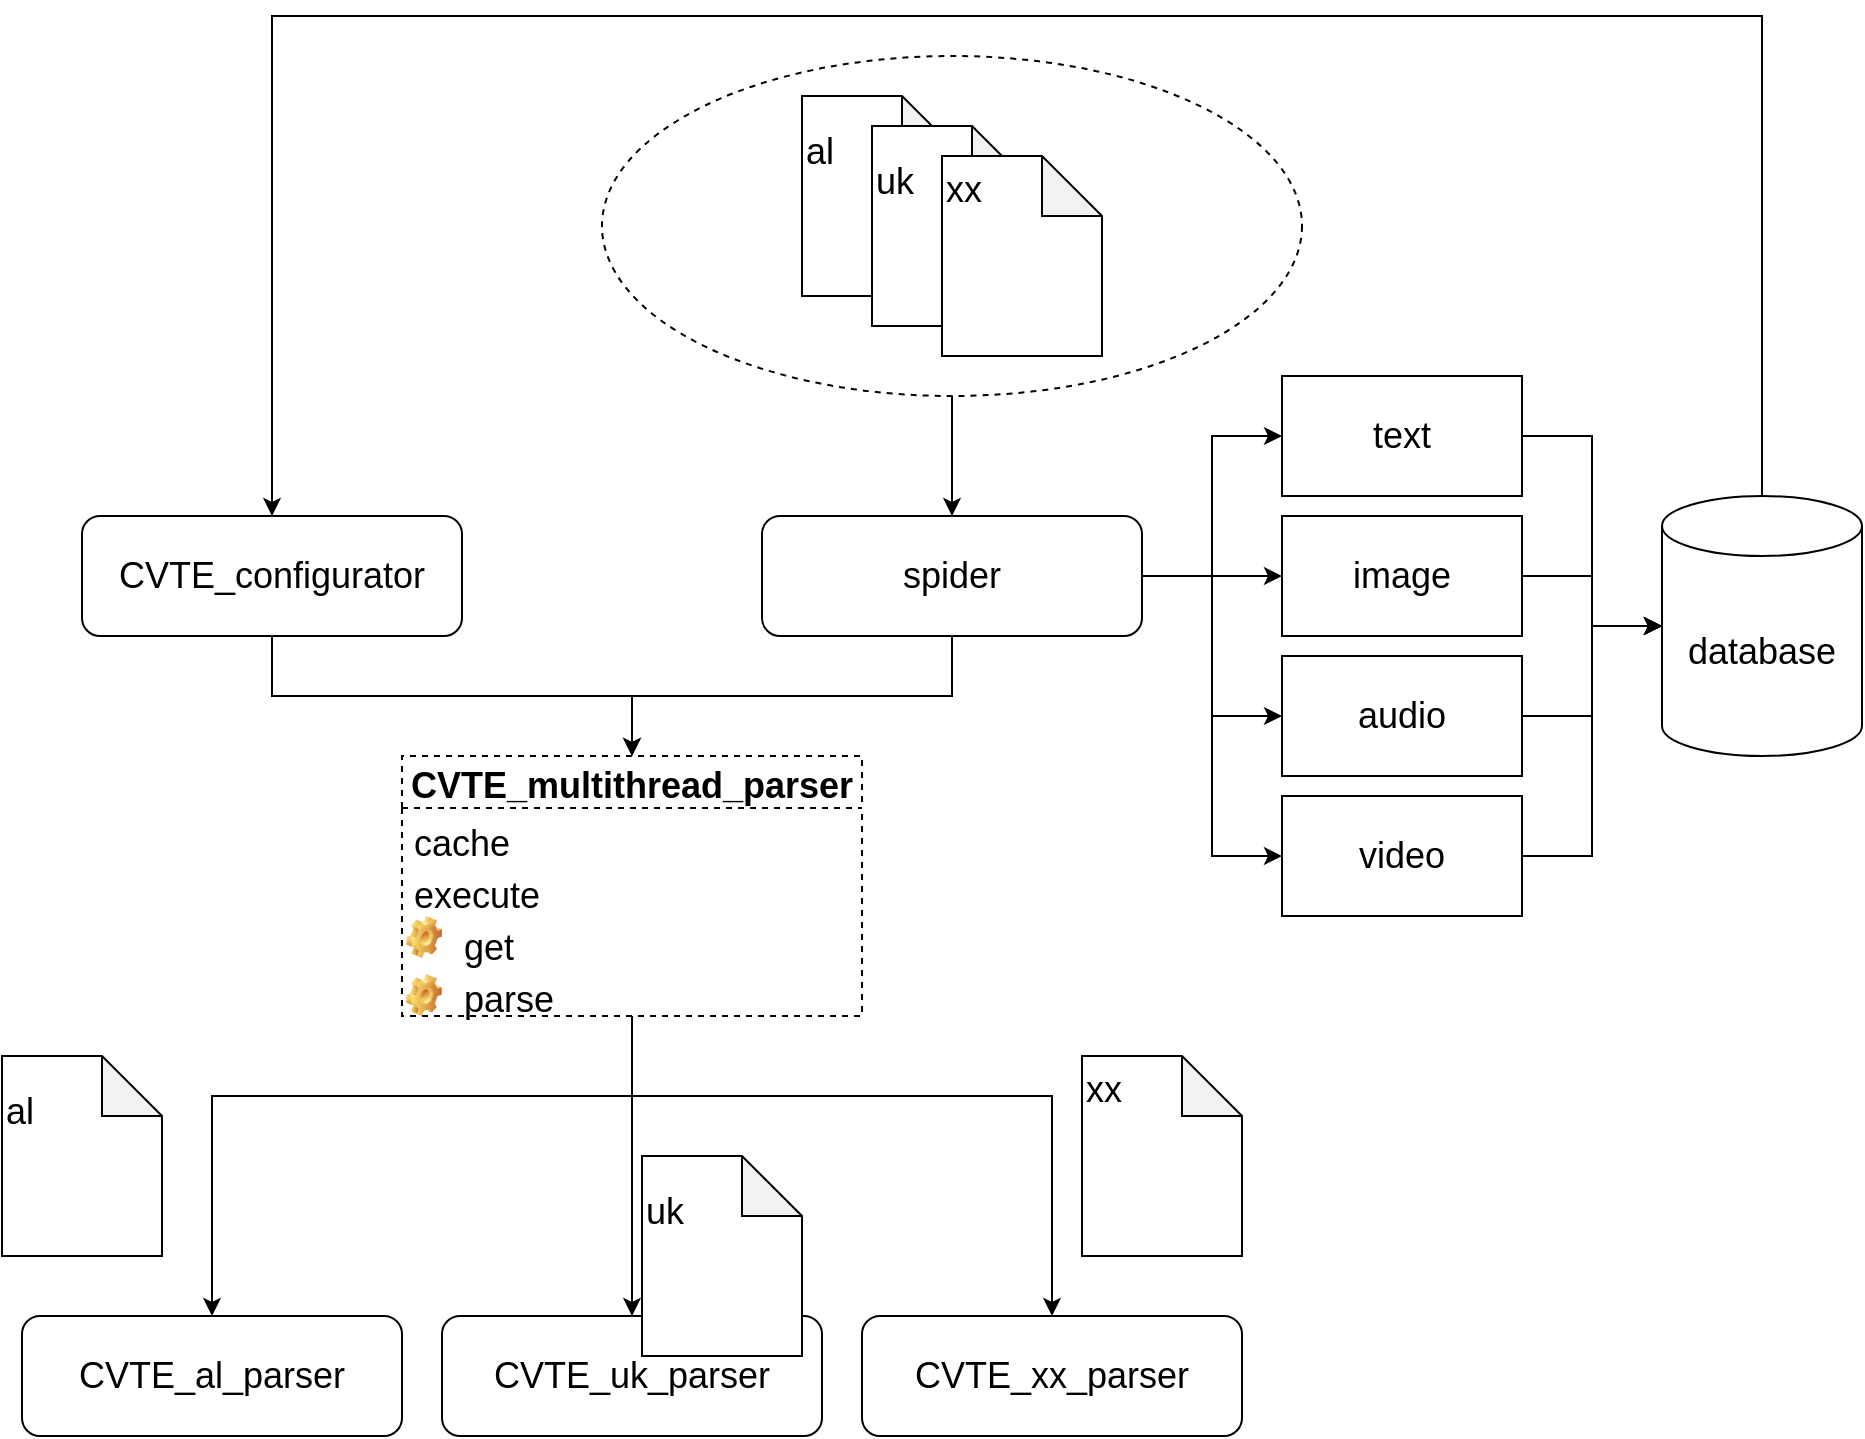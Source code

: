 <mxfile version="14.7.3" type="github">
  <diagram name="Page-1" id="74e2e168-ea6b-b213-b513-2b3c1d86103e">
    <mxGraphModel dx="1783" dy="159" grid="0" gridSize="10" guides="1" tooltips="1" connect="1" arrows="1" fold="1" page="1" pageScale="1" pageWidth="1100" pageHeight="850" background="none" math="0" shadow="0">
      <root>
        <mxCell id="0" />
        <mxCell id="1" parent="0" />
        <mxCell id="yfDyq0QKi9lULiQapg4m-26" value="" style="ellipse;whiteSpace=wrap;html=1;fillColor=none;dashed=1;fontSize=18;" parent="1" vertex="1">
          <mxGeometry x="430" y="890" width="350" height="170" as="geometry" />
        </mxCell>
        <mxCell id="yfDyq0QKi9lULiQapg4m-55" style="edgeStyle=orthogonalEdgeStyle;rounded=0;orthogonalLoop=1;jettySize=auto;html=1;exitX=0.5;exitY=1;exitDx=0;exitDy=0;entryX=0.5;entryY=0;entryDx=0;entryDy=0;fontSize=18;" parent="1" source="yfDyq0QKi9lULiQapg4m-2" target="yfDyq0QKi9lULiQapg4m-42" edge="1">
          <mxGeometry relative="1" as="geometry" />
        </mxCell>
        <mxCell id="yfDyq0QKi9lULiQapg4m-2" value="CVTE_configurator" style="rounded=1;whiteSpace=wrap;html=1;fontSize=18;" parent="1" vertex="1">
          <mxGeometry x="170" y="1120" width="190" height="60" as="geometry" />
        </mxCell>
        <mxCell id="yfDyq0QKi9lULiQapg4m-13" style="edgeStyle=orthogonalEdgeStyle;rounded=0;orthogonalLoop=1;jettySize=auto;html=1;exitX=1;exitY=0.5;exitDx=0;exitDy=0;entryX=0;entryY=0.5;entryDx=0;entryDy=0;fontSize=18;" parent="1" source="yfDyq0QKi9lULiQapg4m-3" target="yfDyq0QKi9lULiQapg4m-8" edge="1">
          <mxGeometry relative="1" as="geometry" />
        </mxCell>
        <mxCell id="yfDyq0QKi9lULiQapg4m-14" style="edgeStyle=orthogonalEdgeStyle;rounded=0;orthogonalLoop=1;jettySize=auto;html=1;exitX=1;exitY=0.5;exitDx=0;exitDy=0;entryX=0;entryY=0.5;entryDx=0;entryDy=0;fontSize=18;" parent="1" source="yfDyq0QKi9lULiQapg4m-3" target="yfDyq0QKi9lULiQapg4m-10" edge="1">
          <mxGeometry relative="1" as="geometry" />
        </mxCell>
        <mxCell id="yfDyq0QKi9lULiQapg4m-15" style="edgeStyle=orthogonalEdgeStyle;rounded=0;orthogonalLoop=1;jettySize=auto;html=1;exitX=1;exitY=0.5;exitDx=0;exitDy=0;entryX=0;entryY=0.5;entryDx=0;entryDy=0;fontSize=18;" parent="1" source="yfDyq0QKi9lULiQapg4m-3" target="yfDyq0QKi9lULiQapg4m-11" edge="1">
          <mxGeometry relative="1" as="geometry" />
        </mxCell>
        <mxCell id="yfDyq0QKi9lULiQapg4m-16" style="edgeStyle=orthogonalEdgeStyle;rounded=0;orthogonalLoop=1;jettySize=auto;html=1;exitX=1;exitY=0.5;exitDx=0;exitDy=0;entryX=0;entryY=0.5;entryDx=0;entryDy=0;fontSize=18;" parent="1" source="yfDyq0QKi9lULiQapg4m-3" target="yfDyq0QKi9lULiQapg4m-12" edge="1">
          <mxGeometry relative="1" as="geometry" />
        </mxCell>
        <mxCell id="yfDyq0QKi9lULiQapg4m-53" style="edgeStyle=orthogonalEdgeStyle;rounded=0;orthogonalLoop=1;jettySize=auto;html=1;exitX=0.5;exitY=1;exitDx=0;exitDy=0;fontSize=18;" parent="1" source="yfDyq0QKi9lULiQapg4m-3" target="yfDyq0QKi9lULiQapg4m-42" edge="1">
          <mxGeometry relative="1" as="geometry" />
        </mxCell>
        <mxCell id="yfDyq0QKi9lULiQapg4m-3" value="spider" style="rounded=1;whiteSpace=wrap;html=1;fontSize=18;" parent="1" vertex="1">
          <mxGeometry x="510" y="1120" width="190" height="60" as="geometry" />
        </mxCell>
        <mxCell id="yfDyq0QKi9lULiQapg4m-5" value="CVTE_al_parser" style="rounded=1;whiteSpace=wrap;html=1;fontSize=18;" parent="1" vertex="1">
          <mxGeometry x="140" y="1520" width="190" height="60" as="geometry" />
        </mxCell>
        <mxCell id="yfDyq0QKi9lULiQapg4m-6" value="&lt;span style=&quot;font-size: 18px&quot;&gt;al&lt;br style=&quot;font-size: 18px&quot;&gt;&lt;/span&gt;&lt;br style=&quot;font-size: 18px&quot;&gt;&lt;br style=&quot;font-size: 18px&quot;&gt;" style="shape=note;whiteSpace=wrap;html=1;backgroundOutline=1;darkOpacity=0.05;align=left;fontSize=18;" parent="1" vertex="1">
          <mxGeometry x="530" y="910" width="80" height="100" as="geometry" />
        </mxCell>
        <mxCell id="yfDyq0QKi9lULiQapg4m-36" style="edgeStyle=orthogonalEdgeStyle;rounded=0;orthogonalLoop=1;jettySize=auto;html=1;exitX=1;exitY=0.5;exitDx=0;exitDy=0;fontSize=18;" parent="1" source="yfDyq0QKi9lULiQapg4m-8" target="yfDyq0QKi9lULiQapg4m-34" edge="1">
          <mxGeometry relative="1" as="geometry" />
        </mxCell>
        <mxCell id="yfDyq0QKi9lULiQapg4m-8" value="text" style="rounded=0;whiteSpace=wrap;html=1;fontSize=18;" parent="1" vertex="1">
          <mxGeometry x="770" y="1050" width="120" height="60" as="geometry" />
        </mxCell>
        <mxCell id="yfDyq0QKi9lULiQapg4m-37" style="edgeStyle=orthogonalEdgeStyle;rounded=0;orthogonalLoop=1;jettySize=auto;html=1;exitX=1;exitY=0.5;exitDx=0;exitDy=0;entryX=0;entryY=0.5;entryDx=0;entryDy=0;entryPerimeter=0;fontSize=18;" parent="1" source="yfDyq0QKi9lULiQapg4m-10" target="yfDyq0QKi9lULiQapg4m-34" edge="1">
          <mxGeometry relative="1" as="geometry" />
        </mxCell>
        <mxCell id="yfDyq0QKi9lULiQapg4m-10" value="image" style="rounded=0;whiteSpace=wrap;html=1;fontSize=18;" parent="1" vertex="1">
          <mxGeometry x="770" y="1120" width="120" height="60" as="geometry" />
        </mxCell>
        <mxCell id="yfDyq0QKi9lULiQapg4m-38" style="edgeStyle=orthogonalEdgeStyle;rounded=0;orthogonalLoop=1;jettySize=auto;html=1;exitX=1;exitY=0.5;exitDx=0;exitDy=0;entryX=0;entryY=0.5;entryDx=0;entryDy=0;entryPerimeter=0;fontSize=18;" parent="1" source="yfDyq0QKi9lULiQapg4m-11" target="yfDyq0QKi9lULiQapg4m-34" edge="1">
          <mxGeometry relative="1" as="geometry" />
        </mxCell>
        <mxCell id="yfDyq0QKi9lULiQapg4m-11" value="audio" style="rounded=0;whiteSpace=wrap;html=1;fontSize=18;" parent="1" vertex="1">
          <mxGeometry x="770" y="1190" width="120" height="60" as="geometry" />
        </mxCell>
        <mxCell id="yfDyq0QKi9lULiQapg4m-40" style="edgeStyle=orthogonalEdgeStyle;rounded=0;orthogonalLoop=1;jettySize=auto;html=1;exitX=1;exitY=0.5;exitDx=0;exitDy=0;entryX=0;entryY=0.5;entryDx=0;entryDy=0;entryPerimeter=0;fontSize=18;" parent="1" source="yfDyq0QKi9lULiQapg4m-12" target="yfDyq0QKi9lULiQapg4m-34" edge="1">
          <mxGeometry relative="1" as="geometry" />
        </mxCell>
        <mxCell id="yfDyq0QKi9lULiQapg4m-12" value="video" style="rounded=0;whiteSpace=wrap;html=1;fontSize=18;" parent="1" vertex="1">
          <mxGeometry x="770" y="1260" width="120" height="60" as="geometry" />
        </mxCell>
        <mxCell id="yfDyq0QKi9lULiQapg4m-18" value="CVTE_uk_parser" style="rounded=1;whiteSpace=wrap;html=1;fontSize=18;" parent="1" vertex="1">
          <mxGeometry x="350" y="1520" width="190" height="60" as="geometry" />
        </mxCell>
        <mxCell id="yfDyq0QKi9lULiQapg4m-19" value="CVTE_xx_parser" style="rounded=1;whiteSpace=wrap;html=1;fontSize=18;" parent="1" vertex="1">
          <mxGeometry x="560" y="1520" width="190" height="60" as="geometry" />
        </mxCell>
        <mxCell id="yfDyq0QKi9lULiQapg4m-24" value="uk&lt;br style=&quot;font-size: 18px&quot;&gt;&lt;br style=&quot;font-size: 18px&quot;&gt;&lt;br style=&quot;font-size: 18px&quot;&gt;" style="shape=note;whiteSpace=wrap;html=1;backgroundOutline=1;darkOpacity=0.05;align=left;fontSize=18;" parent="1" vertex="1">
          <mxGeometry x="565" y="925" width="80" height="100" as="geometry" />
        </mxCell>
        <mxCell id="yfDyq0QKi9lULiQapg4m-25" value="&lt;div style=&quot;text-align: justify ; font-size: 18px&quot;&gt;&lt;span style=&quot;font-size: 18px&quot;&gt;xx&lt;/span&gt;&lt;/div&gt;&lt;div style=&quot;text-align: justify ; font-size: 18px&quot;&gt;&lt;span style=&quot;font-size: 18px&quot;&gt;&lt;br style=&quot;font-size: 18px&quot;&gt;&lt;/span&gt;&lt;/div&gt;&lt;div style=&quot;text-align: justify ; font-size: 18px&quot;&gt;&lt;span style=&quot;font-size: 18px&quot;&gt;&lt;br style=&quot;font-size: 18px&quot;&gt;&lt;/span&gt;&lt;/div&gt;&lt;div style=&quot;text-align: justify ; font-size: 18px&quot;&gt;&lt;br&gt;&lt;/div&gt;" style="shape=note;whiteSpace=wrap;html=1;backgroundOutline=1;darkOpacity=0.05;align=left;fontSize=18;" parent="1" vertex="1">
          <mxGeometry x="600" y="940" width="80" height="100" as="geometry" />
        </mxCell>
        <mxCell id="yfDyq0QKi9lULiQapg4m-27" style="edgeStyle=orthogonalEdgeStyle;rounded=0;orthogonalLoop=1;jettySize=auto;html=1;exitX=0.5;exitY=1;exitDx=0;exitDy=0;fontSize=18;" parent="1" source="yfDyq0QKi9lULiQapg4m-26" target="yfDyq0QKi9lULiQapg4m-3" edge="1">
          <mxGeometry relative="1" as="geometry" />
        </mxCell>
        <mxCell id="yfDyq0QKi9lULiQapg4m-31" value="&lt;div style=&quot;text-align: justify ; font-size: 18px&quot;&gt;&lt;span style=&quot;font-size: 18px&quot;&gt;xx&lt;/span&gt;&lt;/div&gt;&lt;div style=&quot;text-align: justify ; font-size: 18px&quot;&gt;&lt;span style=&quot;font-size: 18px&quot;&gt;&lt;br style=&quot;font-size: 18px&quot;&gt;&lt;/span&gt;&lt;/div&gt;&lt;div style=&quot;text-align: justify ; font-size: 18px&quot;&gt;&lt;span style=&quot;font-size: 18px&quot;&gt;&lt;br style=&quot;font-size: 18px&quot;&gt;&lt;/span&gt;&lt;/div&gt;&lt;div style=&quot;text-align: justify ; font-size: 18px&quot;&gt;&lt;br&gt;&lt;/div&gt;" style="shape=note;whiteSpace=wrap;html=1;backgroundOutline=1;darkOpacity=0.05;align=left;fontSize=18;" parent="1" vertex="1">
          <mxGeometry x="670" y="1390" width="80" height="100" as="geometry" />
        </mxCell>
        <mxCell id="yfDyq0QKi9lULiQapg4m-32" value="uk&lt;br style=&quot;font-size: 18px&quot;&gt;&lt;br style=&quot;font-size: 18px&quot;&gt;&lt;br style=&quot;font-size: 18px&quot;&gt;" style="shape=note;whiteSpace=wrap;html=1;backgroundOutline=1;darkOpacity=0.05;align=left;fontSize=18;" parent="1" vertex="1">
          <mxGeometry x="450" y="1440" width="80" height="100" as="geometry" />
        </mxCell>
        <mxCell id="yfDyq0QKi9lULiQapg4m-33" value="&lt;span style=&quot;font-size: 18px&quot;&gt;al&lt;br style=&quot;font-size: 18px&quot;&gt;&lt;/span&gt;&lt;br style=&quot;font-size: 18px&quot;&gt;&lt;br style=&quot;font-size: 18px&quot;&gt;" style="shape=note;whiteSpace=wrap;html=1;backgroundOutline=1;darkOpacity=0.05;align=left;fontSize=18;" parent="1" vertex="1">
          <mxGeometry x="130" y="1390" width="80" height="100" as="geometry" />
        </mxCell>
        <mxCell id="yfDyq0QKi9lULiQapg4m-35" style="edgeStyle=orthogonalEdgeStyle;rounded=0;orthogonalLoop=1;jettySize=auto;html=1;exitX=0.5;exitY=0;exitDx=0;exitDy=0;exitPerimeter=0;entryX=0.5;entryY=0;entryDx=0;entryDy=0;fontSize=18;" parent="1" source="yfDyq0QKi9lULiQapg4m-34" target="yfDyq0QKi9lULiQapg4m-2" edge="1">
          <mxGeometry relative="1" as="geometry">
            <Array as="points">
              <mxPoint x="1010" y="870" />
              <mxPoint x="265" y="870" />
            </Array>
          </mxGeometry>
        </mxCell>
        <mxCell id="yfDyq0QKi9lULiQapg4m-34" value="database" style="shape=cylinder3;whiteSpace=wrap;html=1;boundedLbl=1;backgroundOutline=1;size=15;fillColor=none;fontSize=18;" parent="1" vertex="1">
          <mxGeometry x="960" y="1110" width="100" height="130" as="geometry" />
        </mxCell>
        <mxCell id="yfDyq0QKi9lULiQapg4m-50" style="edgeStyle=orthogonalEdgeStyle;rounded=0;orthogonalLoop=1;jettySize=auto;html=1;exitX=0.5;exitY=1;exitDx=0;exitDy=0;entryX=0.5;entryY=0;entryDx=0;entryDy=0;fontSize=18;" parent="1" source="yfDyq0QKi9lULiQapg4m-42" target="yfDyq0QKi9lULiQapg4m-5" edge="1">
          <mxGeometry relative="1" as="geometry">
            <Array as="points">
              <mxPoint x="445" y="1410" />
              <mxPoint x="235" y="1410" />
            </Array>
          </mxGeometry>
        </mxCell>
        <mxCell id="yfDyq0QKi9lULiQapg4m-51" style="edgeStyle=orthogonalEdgeStyle;rounded=0;orthogonalLoop=1;jettySize=auto;html=1;exitX=0.5;exitY=1;exitDx=0;exitDy=0;fontSize=18;" parent="1" source="yfDyq0QKi9lULiQapg4m-42" target="yfDyq0QKi9lULiQapg4m-18" edge="1">
          <mxGeometry relative="1" as="geometry" />
        </mxCell>
        <mxCell id="yfDyq0QKi9lULiQapg4m-52" style="edgeStyle=orthogonalEdgeStyle;rounded=0;orthogonalLoop=1;jettySize=auto;html=1;exitX=0.5;exitY=1;exitDx=0;exitDy=0;fontSize=18;" parent="1" source="yfDyq0QKi9lULiQapg4m-42" target="yfDyq0QKi9lULiQapg4m-19" edge="1">
          <mxGeometry relative="1" as="geometry">
            <Array as="points">
              <mxPoint x="445" y="1410" />
              <mxPoint x="655" y="1410" />
            </Array>
          </mxGeometry>
        </mxCell>
        <mxCell id="yfDyq0QKi9lULiQapg4m-42" value="CVTE_multithread_parser" style="swimlane;fontStyle=1;childLayout=stackLayout;horizontal=1;startSize=26;horizontalStack=0;resizeParent=1;resizeParentMax=0;resizeLast=0;collapsible=1;marginBottom=0;dashed=1;fillColor=none;fontSize=18;" parent="1" vertex="1">
          <mxGeometry x="330" y="1240" width="230" height="130" as="geometry" />
        </mxCell>
        <mxCell id="yfDyq0QKi9lULiQapg4m-43" value="cache" style="text;strokeColor=none;fillColor=none;align=left;verticalAlign=top;spacingLeft=4;spacingRight=4;overflow=hidden;rotatable=0;points=[[0,0.5],[1,0.5]];portConstraint=eastwest;fontSize=18;" parent="yfDyq0QKi9lULiQapg4m-42" vertex="1">
          <mxGeometry y="26" width="230" height="26" as="geometry" />
        </mxCell>
        <mxCell id="yfDyq0QKi9lULiQapg4m-44" value="execute" style="text;strokeColor=none;fillColor=none;align=left;verticalAlign=top;spacingLeft=4;spacingRight=4;overflow=hidden;rotatable=0;points=[[0,0.5],[1,0.5]];portConstraint=eastwest;fontSize=18;" parent="yfDyq0QKi9lULiQapg4m-42" vertex="1">
          <mxGeometry y="52" width="230" height="26" as="geometry" />
        </mxCell>
        <mxCell id="yfDyq0QKi9lULiQapg4m-45" value="     get" style="text;strokeColor=none;fillColor=none;align=left;verticalAlign=top;spacingLeft=4;spacingRight=4;overflow=hidden;rotatable=0;points=[[0,0.5],[1,0.5]];portConstraint=eastwest;fontSize=18;" parent="yfDyq0QKi9lULiQapg4m-42" vertex="1">
          <mxGeometry y="78" width="230" height="26" as="geometry" />
        </mxCell>
        <mxCell id="yfDyq0QKi9lULiQapg4m-48" value="     parse" style="text;strokeColor=none;fillColor=none;align=left;verticalAlign=top;spacingLeft=4;spacingRight=4;overflow=hidden;rotatable=0;points=[[0,0.5],[1,0.5]];portConstraint=eastwest;fontSize=18;" parent="yfDyq0QKi9lULiQapg4m-42" vertex="1">
          <mxGeometry y="104" width="230" height="26" as="geometry" />
        </mxCell>
        <mxCell id="yfDyq0QKi9lULiQapg4m-47" value="" style="shape=image;html=1;verticalLabelPosition=bottom;verticalAlign=top;imageAspect=1;aspect=fixed;image=img/clipart/Gear_128x128.png;dashed=1;fillColor=none;fontSize=18;" parent="1" vertex="1">
          <mxGeometry x="332.1" y="1320" width="17.9" height="21" as="geometry" />
        </mxCell>
        <mxCell id="yfDyq0QKi9lULiQapg4m-49" value="" style="shape=image;html=1;verticalLabelPosition=bottom;verticalAlign=top;imageAspect=1;aspect=fixed;image=img/clipart/Gear_128x128.png;dashed=1;fillColor=none;fontSize=18;" parent="1" vertex="1">
          <mxGeometry x="332" y="1349" width="17.9" height="21" as="geometry" />
        </mxCell>
      </root>
    </mxGraphModel>
  </diagram>
</mxfile>
